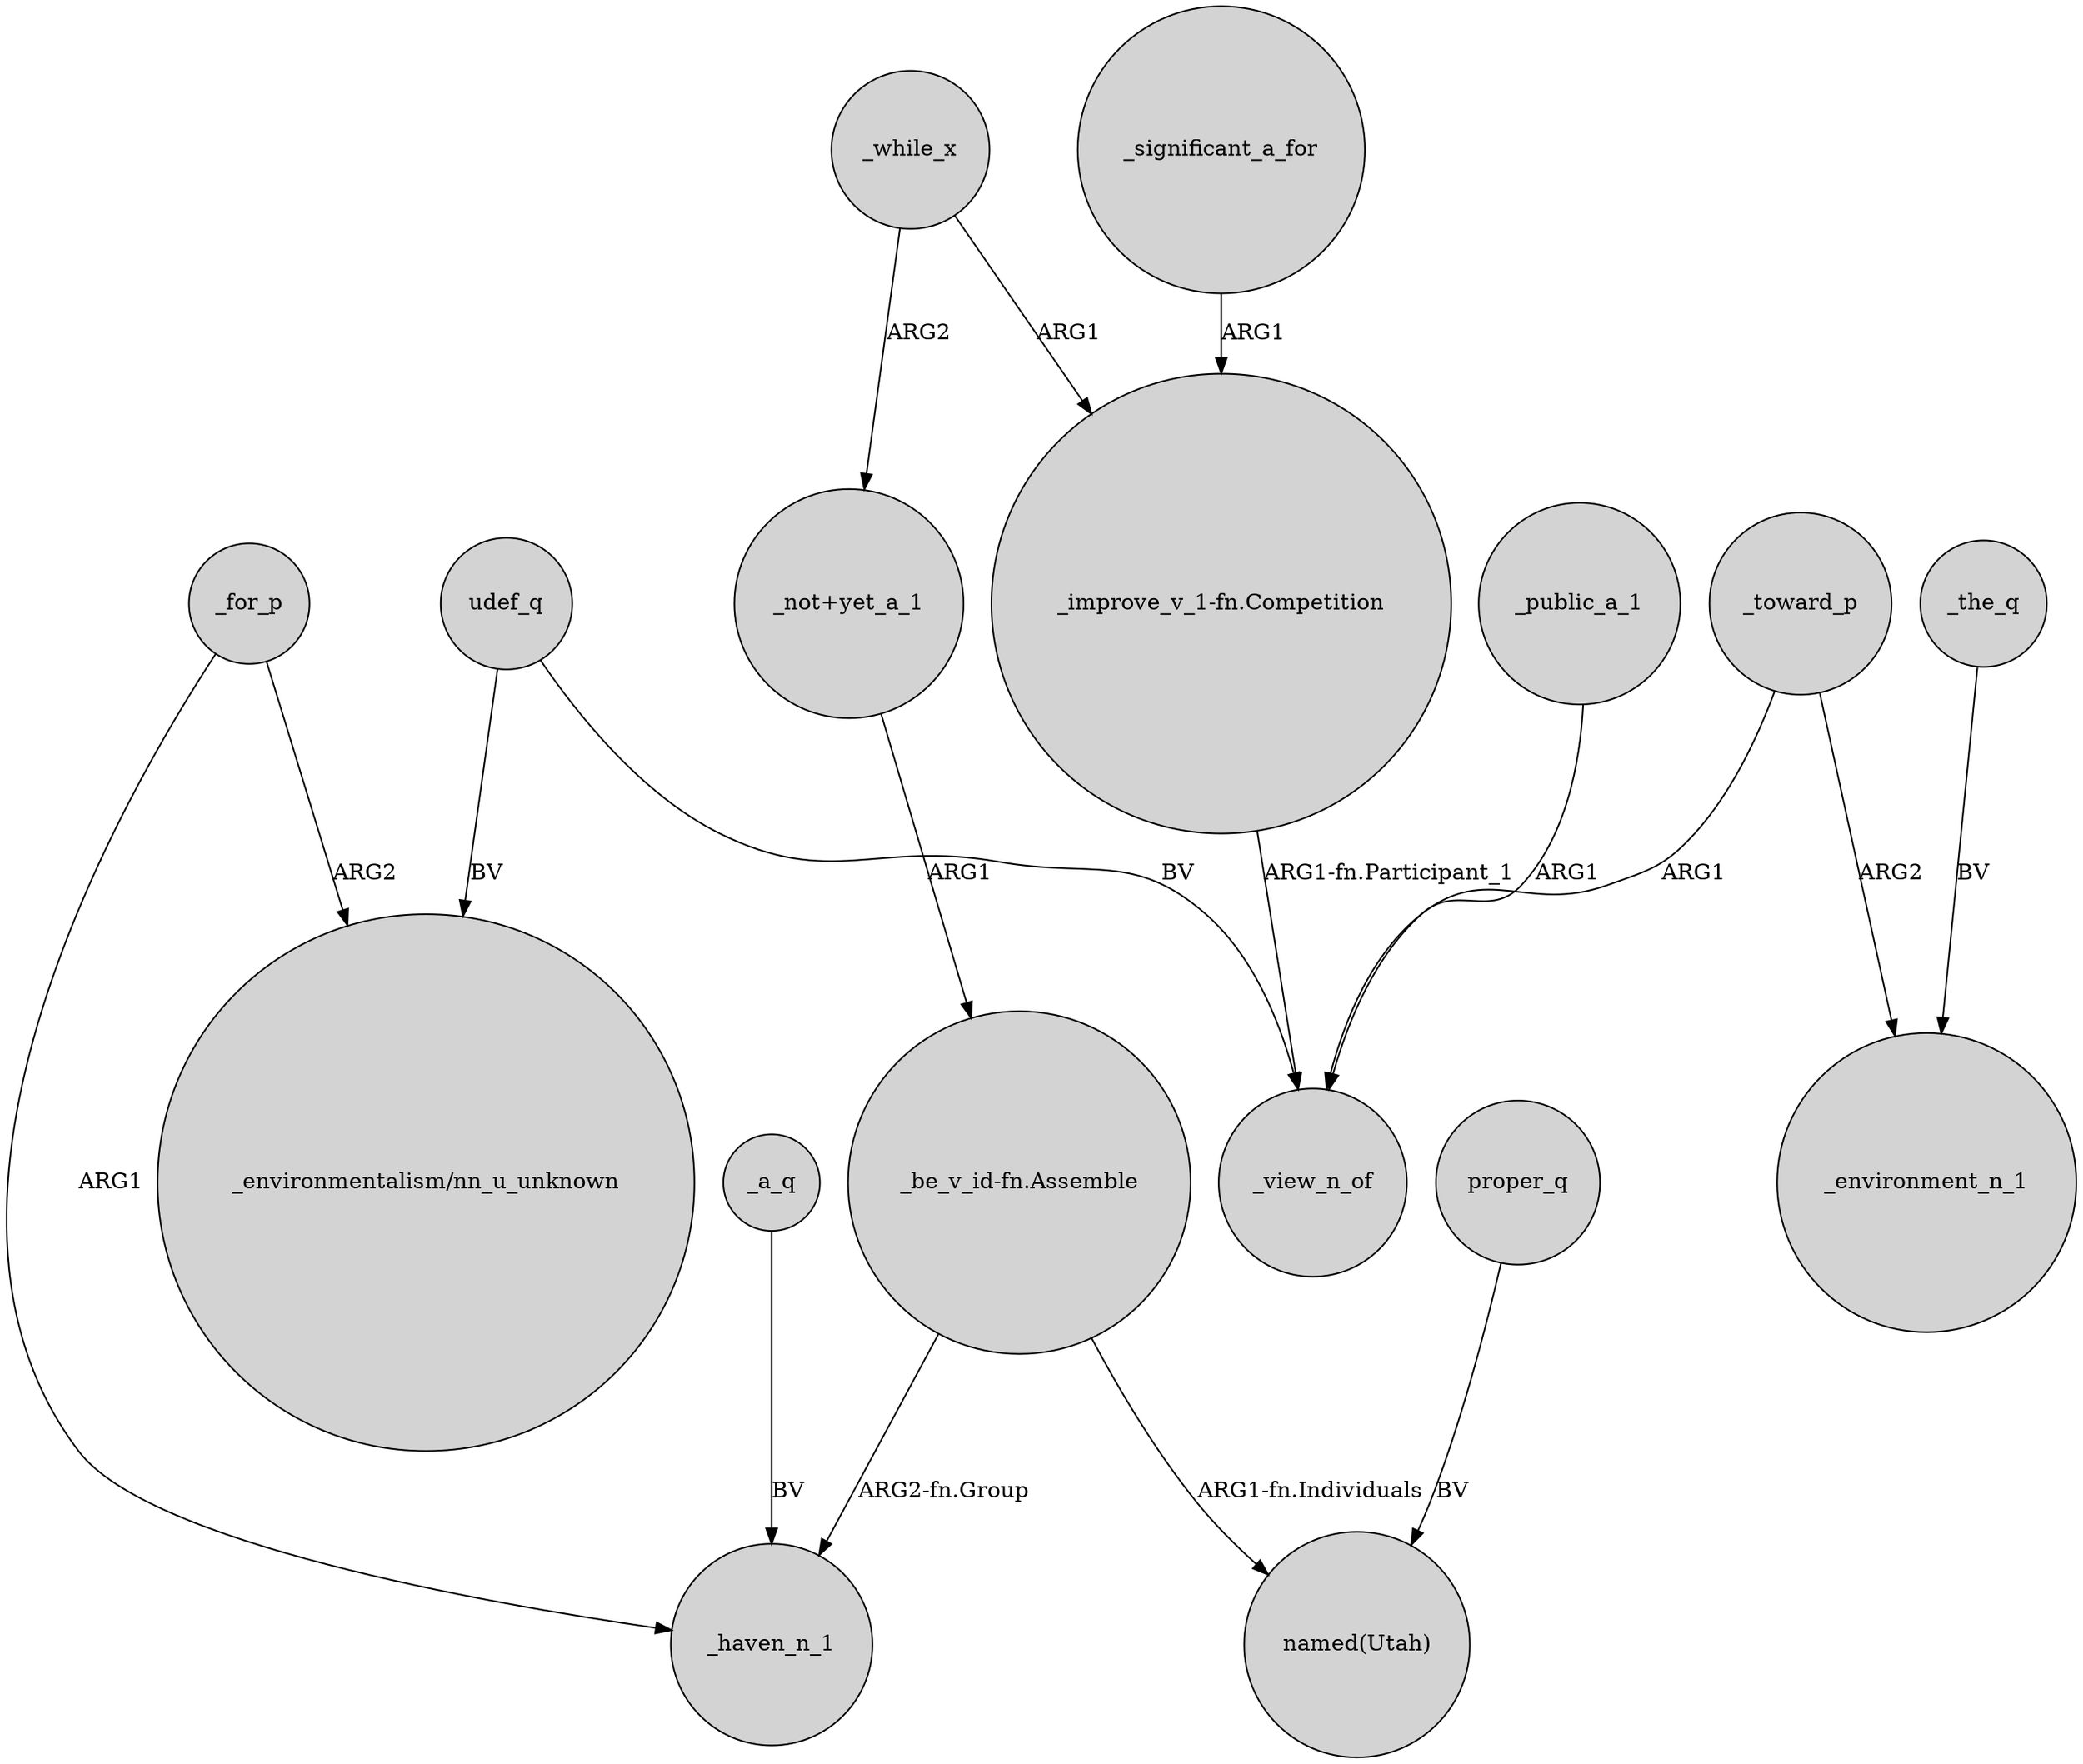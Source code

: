digraph {
	node [shape=circle style=filled]
	udef_q -> "_environmentalism/nn_u_unknown" [label=BV]
	proper_q -> "named(Utah)" [label=BV]
	_for_p -> _haven_n_1 [label=ARG1]
	"_be_v_id-fn.Assemble" -> "named(Utah)" [label="ARG1-fn.Individuals"]
	_significant_a_for -> "_improve_v_1-fn.Competition" [label=ARG1]
	_a_q -> _haven_n_1 [label=BV]
	"_improve_v_1-fn.Competition" -> _view_n_of [label="ARG1-fn.Participant_1"]
	_toward_p -> _view_n_of [label=ARG1]
	_toward_p -> _environment_n_1 [label=ARG2]
	"_be_v_id-fn.Assemble" -> _haven_n_1 [label="ARG2-fn.Group"]
	_while_x -> "_not+yet_a_1" [label=ARG2]
	_public_a_1 -> _view_n_of [label=ARG1]
	_for_p -> "_environmentalism/nn_u_unknown" [label=ARG2]
	udef_q -> _view_n_of [label=BV]
	"_not+yet_a_1" -> "_be_v_id-fn.Assemble" [label=ARG1]
	_while_x -> "_improve_v_1-fn.Competition" [label=ARG1]
	_the_q -> _environment_n_1 [label=BV]
}
